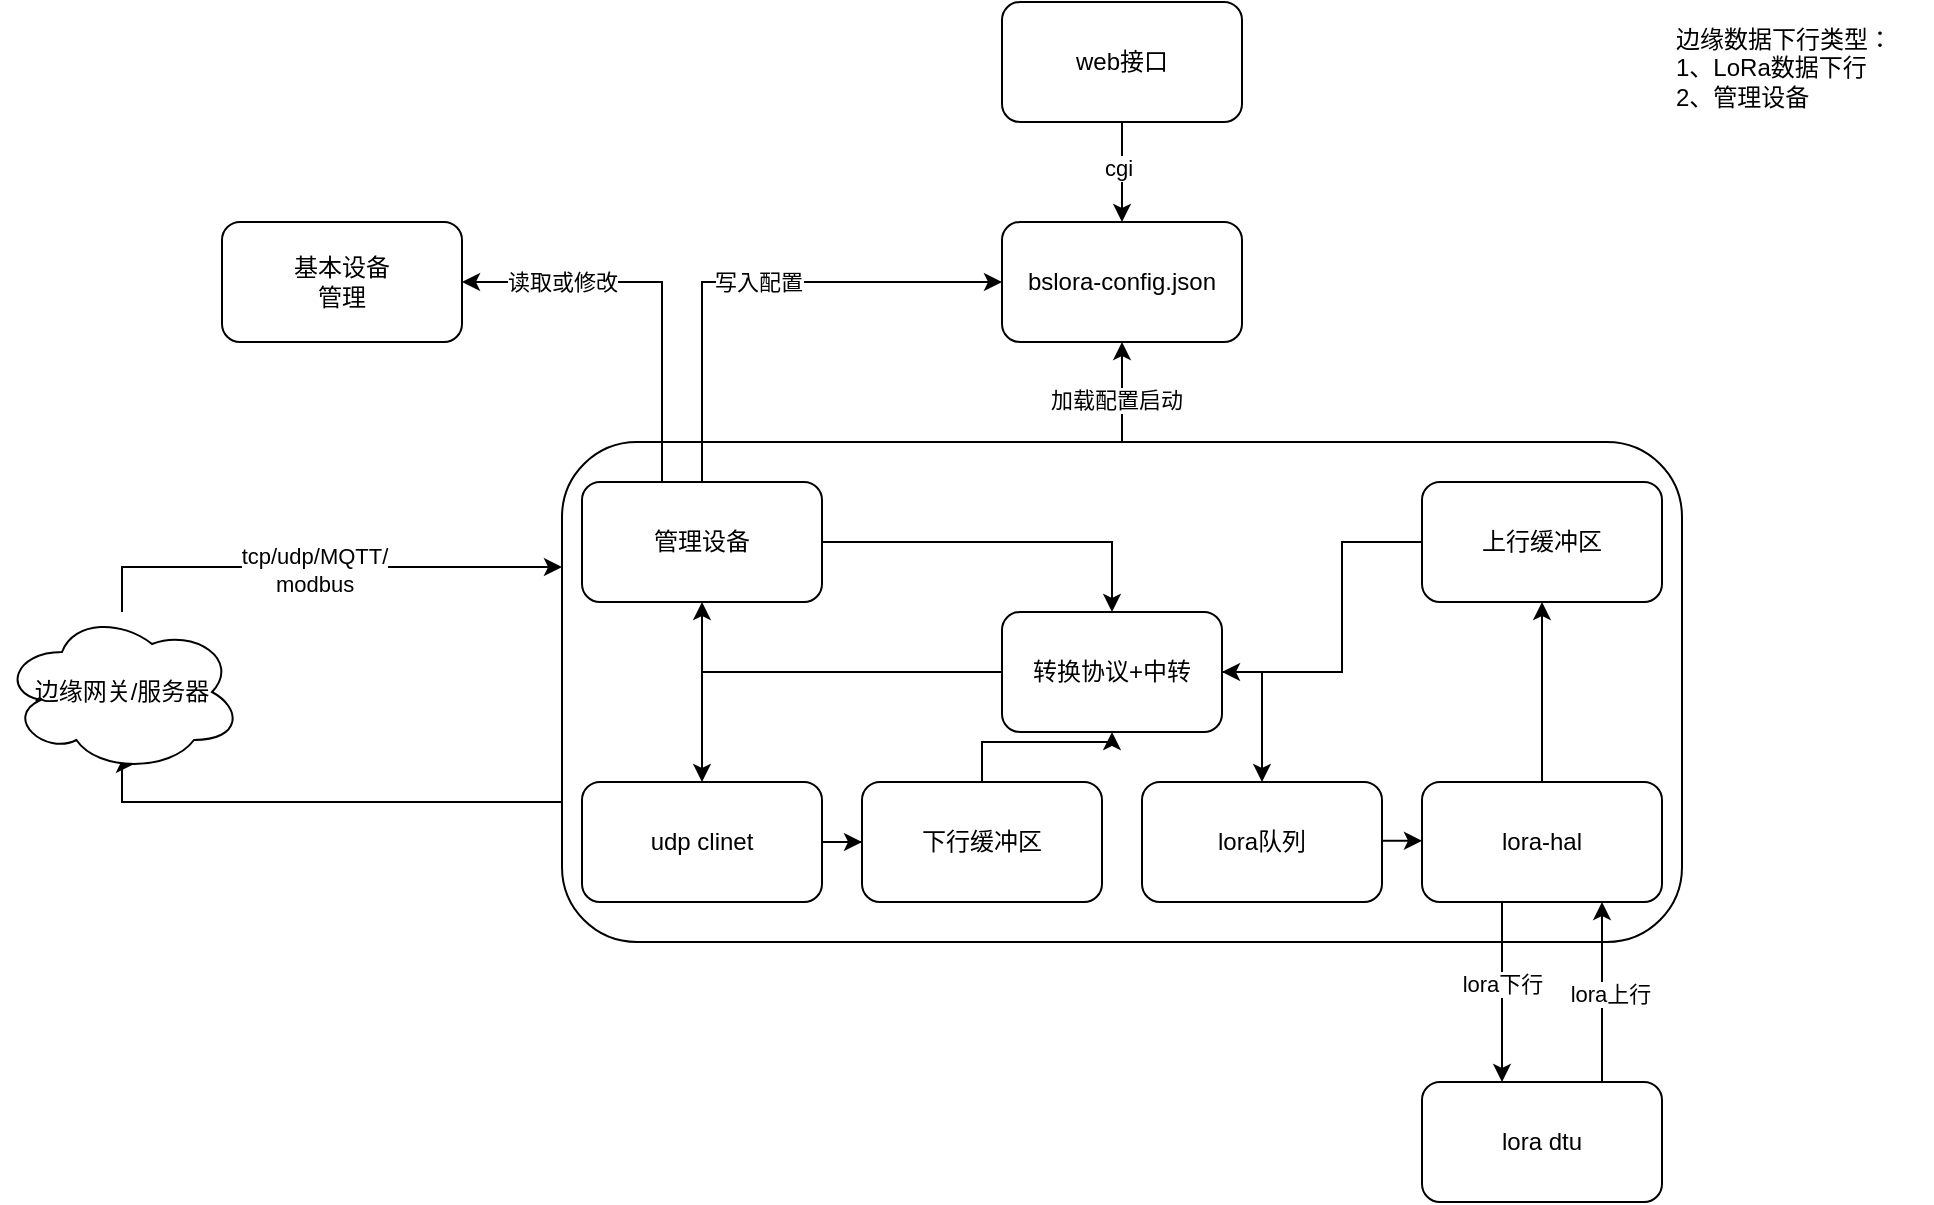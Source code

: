 <mxfile version="21.6.3" type="github">
  <diagram name="第 1 页" id="lXds7RLkqQ-f8YmvRl1O">
    <mxGraphModel dx="2190" dy="579" grid="1" gridSize="10" guides="1" tooltips="1" connect="1" arrows="1" fold="1" page="1" pageScale="1" pageWidth="850" pageHeight="1100" math="0" shadow="0">
      <root>
        <mxCell id="0" />
        <mxCell id="1" parent="0" />
        <mxCell id="al4bxPR0ltXzujJzHCmy-3" value="" style="edgeStyle=orthogonalEdgeStyle;rounded=0;orthogonalLoop=1;jettySize=auto;html=1;" edge="1" parent="1" source="al4bxPR0ltXzujJzHCmy-1" target="al4bxPR0ltXzujJzHCmy-2">
          <mxGeometry x="0.2" y="110" relative="1" as="geometry">
            <mxPoint as="offset" />
          </mxGeometry>
        </mxCell>
        <mxCell id="al4bxPR0ltXzujJzHCmy-4" value="cgi" style="edgeLabel;html=1;align=center;verticalAlign=middle;resizable=0;points=[];" vertex="1" connectable="0" parent="al4bxPR0ltXzujJzHCmy-3">
          <mxGeometry x="-0.1" y="-2" relative="1" as="geometry">
            <mxPoint as="offset" />
          </mxGeometry>
        </mxCell>
        <mxCell id="al4bxPR0ltXzujJzHCmy-1" value="web接口" style="rounded=1;whiteSpace=wrap;html=1;" vertex="1" parent="1">
          <mxGeometry x="360" y="80" width="120" height="60" as="geometry" />
        </mxCell>
        <mxCell id="al4bxPR0ltXzujJzHCmy-2" value="bslora-config.json" style="rounded=1;whiteSpace=wrap;html=1;" vertex="1" parent="1">
          <mxGeometry x="360" y="190" width="120" height="60" as="geometry" />
        </mxCell>
        <mxCell id="al4bxPR0ltXzujJzHCmy-6" value="" style="edgeStyle=orthogonalEdgeStyle;rounded=0;orthogonalLoop=1;jettySize=auto;html=1;" edge="1" parent="1" source="al4bxPR0ltXzujJzHCmy-5" target="al4bxPR0ltXzujJzHCmy-2">
          <mxGeometry relative="1" as="geometry" />
        </mxCell>
        <mxCell id="al4bxPR0ltXzujJzHCmy-7" value="加载配置启动" style="edgeLabel;html=1;align=center;verticalAlign=middle;resizable=0;points=[];" vertex="1" connectable="0" parent="al4bxPR0ltXzujJzHCmy-6">
          <mxGeometry x="-0.16" y="3" relative="1" as="geometry">
            <mxPoint as="offset" />
          </mxGeometry>
        </mxCell>
        <mxCell id="al4bxPR0ltXzujJzHCmy-23" style="edgeStyle=orthogonalEdgeStyle;rounded=0;orthogonalLoop=1;jettySize=auto;html=1;entryX=0.55;entryY=0.95;entryDx=0;entryDy=0;entryPerimeter=0;" edge="1" parent="1" source="al4bxPR0ltXzujJzHCmy-5" target="al4bxPR0ltXzujJzHCmy-18">
          <mxGeometry relative="1" as="geometry">
            <Array as="points">
              <mxPoint x="-80" y="480" />
              <mxPoint x="-80" y="461" />
            </Array>
          </mxGeometry>
        </mxCell>
        <mxCell id="al4bxPR0ltXzujJzHCmy-5" value="&lt;div style=&quot;&quot;&gt;&lt;br&gt;&lt;/div&gt;" style="rounded=1;whiteSpace=wrap;html=1;align=center;" vertex="1" parent="1">
          <mxGeometry x="140" y="300" width="560" height="250" as="geometry" />
        </mxCell>
        <mxCell id="al4bxPR0ltXzujJzHCmy-13" value="" style="edgeStyle=orthogonalEdgeStyle;rounded=0;orthogonalLoop=1;jettySize=auto;html=1;" edge="1" parent="1" source="al4bxPR0ltXzujJzHCmy-8" target="al4bxPR0ltXzujJzHCmy-9">
          <mxGeometry relative="1" as="geometry">
            <Array as="points">
              <mxPoint x="610" y="540" />
              <mxPoint x="610" y="540" />
            </Array>
          </mxGeometry>
        </mxCell>
        <mxCell id="al4bxPR0ltXzujJzHCmy-16" value="lora下行" style="edgeLabel;html=1;align=center;verticalAlign=middle;resizable=0;points=[];" vertex="1" connectable="0" parent="al4bxPR0ltXzujJzHCmy-13">
          <mxGeometry x="-0.091" y="2" relative="1" as="geometry">
            <mxPoint x="-2" as="offset" />
          </mxGeometry>
        </mxCell>
        <mxCell id="al4bxPR0ltXzujJzHCmy-47" value="" style="edgeStyle=orthogonalEdgeStyle;rounded=0;orthogonalLoop=1;jettySize=auto;html=1;" edge="1" parent="1" source="al4bxPR0ltXzujJzHCmy-8" target="al4bxPR0ltXzujJzHCmy-37">
          <mxGeometry relative="1" as="geometry" />
        </mxCell>
        <mxCell id="al4bxPR0ltXzujJzHCmy-8" value="lora-hal" style="rounded=1;whiteSpace=wrap;html=1;" vertex="1" parent="1">
          <mxGeometry x="570" y="470" width="120" height="60" as="geometry" />
        </mxCell>
        <mxCell id="al4bxPR0ltXzujJzHCmy-12" value="" style="edgeStyle=orthogonalEdgeStyle;rounded=0;orthogonalLoop=1;jettySize=auto;html=1;" edge="1" parent="1" source="al4bxPR0ltXzujJzHCmy-9" target="al4bxPR0ltXzujJzHCmy-8">
          <mxGeometry relative="1" as="geometry">
            <Array as="points">
              <mxPoint x="660" y="590" />
              <mxPoint x="660" y="590" />
            </Array>
          </mxGeometry>
        </mxCell>
        <mxCell id="al4bxPR0ltXzujJzHCmy-15" value="lora上行" style="edgeLabel;html=1;align=center;verticalAlign=middle;resizable=0;points=[];" vertex="1" connectable="0" parent="al4bxPR0ltXzujJzHCmy-12">
          <mxGeometry x="-0.018" y="-4" relative="1" as="geometry">
            <mxPoint as="offset" />
          </mxGeometry>
        </mxCell>
        <mxCell id="al4bxPR0ltXzujJzHCmy-9" value="lora dtu" style="rounded=1;whiteSpace=wrap;html=1;" vertex="1" parent="1">
          <mxGeometry x="570" y="620" width="120" height="60" as="geometry" />
        </mxCell>
        <mxCell id="al4bxPR0ltXzujJzHCmy-29" value="" style="edgeStyle=orthogonalEdgeStyle;rounded=0;orthogonalLoop=1;jettySize=auto;html=1;" edge="1" parent="1" source="al4bxPR0ltXzujJzHCmy-17" target="al4bxPR0ltXzujJzHCmy-27">
          <mxGeometry relative="1" as="geometry" />
        </mxCell>
        <mxCell id="al4bxPR0ltXzujJzHCmy-17" value="udp clinet" style="rounded=1;whiteSpace=wrap;html=1;" vertex="1" parent="1">
          <mxGeometry x="150" y="470" width="120" height="60" as="geometry" />
        </mxCell>
        <mxCell id="al4bxPR0ltXzujJzHCmy-22" style="edgeStyle=orthogonalEdgeStyle;rounded=0;orthogonalLoop=1;jettySize=auto;html=1;entryX=0;entryY=0.25;entryDx=0;entryDy=0;" edge="1" parent="1" source="al4bxPR0ltXzujJzHCmy-18" target="al4bxPR0ltXzujJzHCmy-5">
          <mxGeometry relative="1" as="geometry">
            <Array as="points">
              <mxPoint x="-80" y="363" />
            </Array>
          </mxGeometry>
        </mxCell>
        <mxCell id="al4bxPR0ltXzujJzHCmy-26" value="tcp/udp/MQTT/&lt;br style=&quot;border-color: var(--border-color);&quot;&gt;modbus" style="edgeLabel;html=1;align=center;verticalAlign=middle;resizable=0;points=[];" vertex="1" connectable="0" parent="al4bxPR0ltXzujJzHCmy-22">
          <mxGeometry x="-0.026" y="-1" relative="1" as="geometry">
            <mxPoint as="offset" />
          </mxGeometry>
        </mxCell>
        <mxCell id="al4bxPR0ltXzujJzHCmy-18" value="边缘网关/服务器" style="ellipse;shape=cloud;whiteSpace=wrap;html=1;" vertex="1" parent="1">
          <mxGeometry x="-140" y="385" width="120" height="80" as="geometry" />
        </mxCell>
        <mxCell id="al4bxPR0ltXzujJzHCmy-54" value="" style="edgeStyle=orthogonalEdgeStyle;rounded=0;orthogonalLoop=1;jettySize=auto;html=1;" edge="1" parent="1" source="al4bxPR0ltXzujJzHCmy-27" target="al4bxPR0ltXzujJzHCmy-46">
          <mxGeometry relative="1" as="geometry" />
        </mxCell>
        <mxCell id="al4bxPR0ltXzujJzHCmy-27" value="下行缓冲区" style="rounded=1;whiteSpace=wrap;html=1;" vertex="1" parent="1">
          <mxGeometry x="290" y="470" width="120" height="60" as="geometry" />
        </mxCell>
        <mxCell id="al4bxPR0ltXzujJzHCmy-34" style="edgeStyle=orthogonalEdgeStyle;rounded=0;orthogonalLoop=1;jettySize=auto;html=1;entryX=0;entryY=0.5;entryDx=0;entryDy=0;" edge="1" parent="1" source="al4bxPR0ltXzujJzHCmy-31" target="al4bxPR0ltXzujJzHCmy-2">
          <mxGeometry relative="1" as="geometry">
            <Array as="points">
              <mxPoint x="210" y="220" />
            </Array>
          </mxGeometry>
        </mxCell>
        <mxCell id="al4bxPR0ltXzujJzHCmy-36" value="写入配置" style="edgeLabel;html=1;align=center;verticalAlign=middle;resizable=0;points=[];" vertex="1" connectable="0" parent="al4bxPR0ltXzujJzHCmy-34">
          <mxGeometry x="0.02" relative="1" as="geometry">
            <mxPoint as="offset" />
          </mxGeometry>
        </mxCell>
        <mxCell id="al4bxPR0ltXzujJzHCmy-43" value="" style="edgeStyle=orthogonalEdgeStyle;rounded=0;orthogonalLoop=1;jettySize=auto;html=1;" edge="1" parent="1" source="al4bxPR0ltXzujJzHCmy-31" target="al4bxPR0ltXzujJzHCmy-41">
          <mxGeometry relative="1" as="geometry">
            <Array as="points">
              <mxPoint x="190" y="220" />
            </Array>
          </mxGeometry>
        </mxCell>
        <mxCell id="al4bxPR0ltXzujJzHCmy-45" value="读取或修改" style="edgeLabel;html=1;align=center;verticalAlign=middle;resizable=0;points=[];" vertex="1" connectable="0" parent="al4bxPR0ltXzujJzHCmy-43">
          <mxGeometry x="-0.191" y="-7" relative="1" as="geometry">
            <mxPoint x="-57" y="-19" as="offset" />
          </mxGeometry>
        </mxCell>
        <mxCell id="al4bxPR0ltXzujJzHCmy-58" value="" style="edgeStyle=orthogonalEdgeStyle;rounded=0;orthogonalLoop=1;jettySize=auto;html=1;" edge="1" parent="1" source="al4bxPR0ltXzujJzHCmy-31" target="al4bxPR0ltXzujJzHCmy-46">
          <mxGeometry relative="1" as="geometry" />
        </mxCell>
        <mxCell id="al4bxPR0ltXzujJzHCmy-31" value="管理设备" style="rounded=1;whiteSpace=wrap;html=1;" vertex="1" parent="1">
          <mxGeometry x="150" y="320" width="120" height="60" as="geometry" />
        </mxCell>
        <mxCell id="al4bxPR0ltXzujJzHCmy-59" value="" style="edgeStyle=orthogonalEdgeStyle;rounded=0;orthogonalLoop=1;jettySize=auto;html=1;" edge="1" parent="1" source="al4bxPR0ltXzujJzHCmy-37" target="al4bxPR0ltXzujJzHCmy-46">
          <mxGeometry relative="1" as="geometry">
            <Array as="points">
              <mxPoint x="530" y="350" />
              <mxPoint x="530" y="415" />
            </Array>
          </mxGeometry>
        </mxCell>
        <mxCell id="al4bxPR0ltXzujJzHCmy-37" value="上行缓冲区" style="rounded=1;whiteSpace=wrap;html=1;" vertex="1" parent="1">
          <mxGeometry x="570" y="320" width="120" height="60" as="geometry" />
        </mxCell>
        <mxCell id="al4bxPR0ltXzujJzHCmy-40" value="边缘数据下行类型：&lt;br&gt;1、LoRa数据下行&lt;br&gt;2、管理设备" style="text;html=1;align=left;verticalAlign=middle;resizable=0;points=[];autosize=1;strokeColor=none;fillColor=none;" vertex="1" parent="1">
          <mxGeometry x="695" y="83" width="130" height="60" as="geometry" />
        </mxCell>
        <mxCell id="al4bxPR0ltXzujJzHCmy-41" value="基本设备&lt;br&gt;管理" style="rounded=1;whiteSpace=wrap;html=1;" vertex="1" parent="1">
          <mxGeometry x="-30" y="190" width="120" height="60" as="geometry" />
        </mxCell>
        <mxCell id="al4bxPR0ltXzujJzHCmy-57" value="" style="edgeStyle=orthogonalEdgeStyle;rounded=0;orthogonalLoop=1;jettySize=auto;html=1;" edge="1" parent="1" source="al4bxPR0ltXzujJzHCmy-46" target="al4bxPR0ltXzujJzHCmy-31">
          <mxGeometry relative="1" as="geometry" />
        </mxCell>
        <mxCell id="al4bxPR0ltXzujJzHCmy-62" style="edgeStyle=orthogonalEdgeStyle;rounded=0;orthogonalLoop=1;jettySize=auto;html=1;exitX=0;exitY=0.5;exitDx=0;exitDy=0;entryX=0.5;entryY=0;entryDx=0;entryDy=0;" edge="1" parent="1" source="al4bxPR0ltXzujJzHCmy-46" target="al4bxPR0ltXzujJzHCmy-17">
          <mxGeometry relative="1" as="geometry" />
        </mxCell>
        <mxCell id="al4bxPR0ltXzujJzHCmy-63" style="edgeStyle=orthogonalEdgeStyle;rounded=0;orthogonalLoop=1;jettySize=auto;html=1;exitX=1;exitY=0.5;exitDx=0;exitDy=0;" edge="1" parent="1" source="al4bxPR0ltXzujJzHCmy-46" target="al4bxPR0ltXzujJzHCmy-48">
          <mxGeometry relative="1" as="geometry" />
        </mxCell>
        <mxCell id="al4bxPR0ltXzujJzHCmy-46" value="转换协议+中转" style="rounded=1;whiteSpace=wrap;html=1;" vertex="1" parent="1">
          <mxGeometry x="360" y="385" width="110" height="60" as="geometry" />
        </mxCell>
        <mxCell id="al4bxPR0ltXzujJzHCmy-48" value="lora队列" style="rounded=1;whiteSpace=wrap;html=1;" vertex="1" parent="1">
          <mxGeometry x="430" y="470" width="120" height="60" as="geometry" />
        </mxCell>
        <mxCell id="al4bxPR0ltXzujJzHCmy-51" value="" style="edgeStyle=orthogonalEdgeStyle;rounded=0;orthogonalLoop=1;jettySize=auto;html=1;" edge="1" parent="1">
          <mxGeometry relative="1" as="geometry">
            <mxPoint x="550" y="499.38" as="sourcePoint" />
            <mxPoint x="570" y="499.38" as="targetPoint" />
          </mxGeometry>
        </mxCell>
      </root>
    </mxGraphModel>
  </diagram>
</mxfile>
